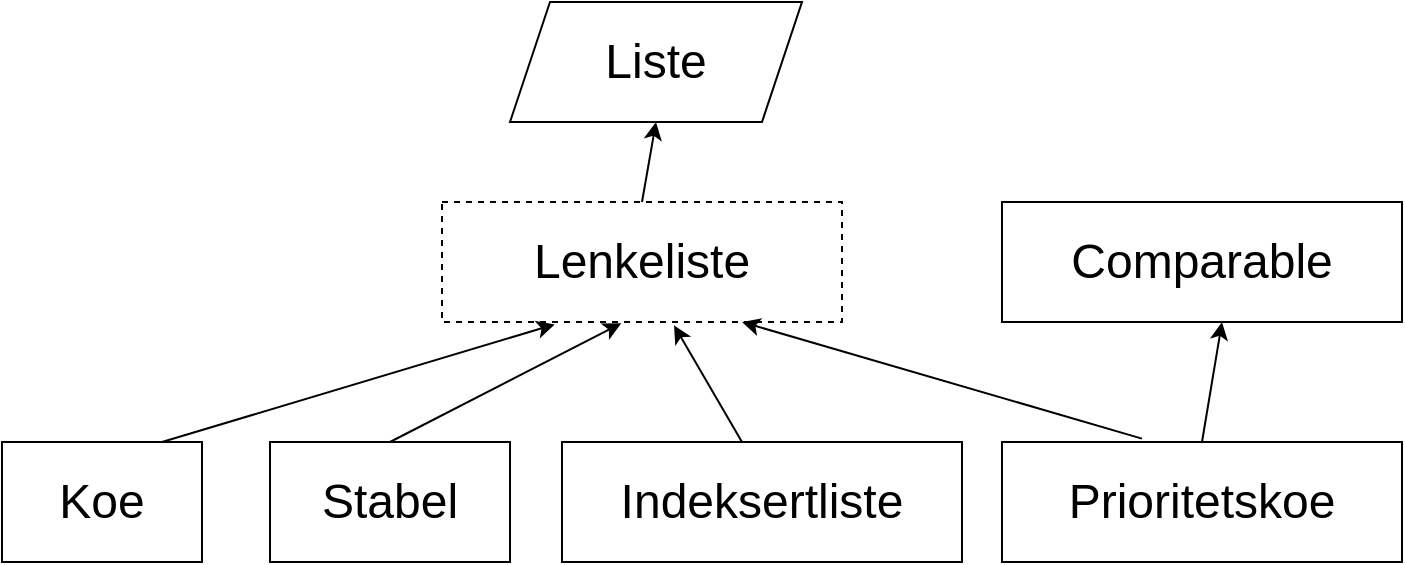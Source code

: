<mxfile version="20.8.16" type="device"><diagram name="Page-1" id="GJTmuaLdNm_4IgVtosLF"><mxGraphModel dx="1122" dy="722" grid="1" gridSize="10" guides="1" tooltips="1" connect="1" arrows="1" fold="1" page="1" pageScale="1" pageWidth="827" pageHeight="1169" math="0" shadow="0"><root><mxCell id="0"/><mxCell id="1" parent="0"/><mxCell id="QFB9src_M2Uvs7m1DZtk-1" value="" style="shape=parallelogram;perimeter=parallelogramPerimeter;whiteSpace=wrap;html=1;fixedSize=1;" parent="1" vertex="1"><mxGeometry x="324" y="220" width="146" height="60" as="geometry"/></mxCell><mxCell id="QFB9src_M2Uvs7m1DZtk-2" value="&lt;font style=&quot;font-size: 24px;&quot;&gt;Liste&lt;/font&gt;" style="text;html=1;strokeColor=none;fillColor=none;align=center;verticalAlign=middle;whiteSpace=wrap;rounded=0;" parent="1" vertex="1"><mxGeometry x="367" y="235" width="60" height="30" as="geometry"/></mxCell><mxCell id="QFB9src_M2Uvs7m1DZtk-3" value="" style="rounded=0;whiteSpace=wrap;html=1;fontSize=24;dashed=1;" parent="1" vertex="1"><mxGeometry x="290" y="320" width="200" height="60" as="geometry"/></mxCell><mxCell id="QFB9src_M2Uvs7m1DZtk-4" value="&lt;span style=&quot;font-size: 24px;&quot;&gt;Lenkeliste&lt;/span&gt;" style="text;html=1;strokeColor=none;fillColor=none;align=center;verticalAlign=middle;whiteSpace=wrap;rounded=0;" parent="1" vertex="1"><mxGeometry x="360" y="335" width="60" height="30" as="geometry"/></mxCell><mxCell id="QFB9src_M2Uvs7m1DZtk-5" value="" style="rounded=0;whiteSpace=wrap;html=1;fontSize=24;" parent="1" vertex="1"><mxGeometry x="70" y="440" width="100" height="60" as="geometry"/></mxCell><mxCell id="QFB9src_M2Uvs7m1DZtk-6" value="" style="rounded=0;whiteSpace=wrap;html=1;fontSize=24;" parent="1" vertex="1"><mxGeometry x="204" y="440" width="120" height="60" as="geometry"/></mxCell><mxCell id="QFB9src_M2Uvs7m1DZtk-7" value="" style="rounded=0;whiteSpace=wrap;html=1;fontSize=24;" parent="1" vertex="1"><mxGeometry x="350" y="440" width="200" height="60" as="geometry"/></mxCell><mxCell id="QFB9src_M2Uvs7m1DZtk-8" value="" style="rounded=0;whiteSpace=wrap;html=1;fontSize=24;" parent="1" vertex="1"><mxGeometry x="570" y="440" width="200" height="60" as="geometry"/></mxCell><mxCell id="QFB9src_M2Uvs7m1DZtk-9" value="&lt;span style=&quot;font-size: 24px;&quot;&gt;Koe&lt;/span&gt;" style="text;html=1;strokeColor=none;fillColor=none;align=center;verticalAlign=middle;whiteSpace=wrap;rounded=0;" parent="1" vertex="1"><mxGeometry x="90" y="455" width="60" height="30" as="geometry"/></mxCell><mxCell id="QFB9src_M2Uvs7m1DZtk-10" value="&lt;span style=&quot;font-size: 24px;&quot;&gt;Stabel&lt;/span&gt;" style="text;html=1;strokeColor=none;fillColor=none;align=center;verticalAlign=middle;whiteSpace=wrap;rounded=0;" parent="1" vertex="1"><mxGeometry x="234" y="455" width="60" height="30" as="geometry"/></mxCell><mxCell id="QFB9src_M2Uvs7m1DZtk-11" value="&lt;span style=&quot;font-size: 24px;&quot;&gt;Indeksertliste&lt;/span&gt;" style="text;html=1;strokeColor=none;fillColor=none;align=center;verticalAlign=middle;whiteSpace=wrap;rounded=0;" parent="1" vertex="1"><mxGeometry x="420" y="455" width="60" height="30" as="geometry"/></mxCell><mxCell id="QFB9src_M2Uvs7m1DZtk-12" value="&lt;span style=&quot;font-size: 24px;&quot;&gt;Prioritetskoe&lt;/span&gt;" style="text;html=1;strokeColor=none;fillColor=none;align=center;verticalAlign=middle;whiteSpace=wrap;rounded=0;" parent="1" vertex="1"><mxGeometry x="640" y="455" width="60" height="30" as="geometry"/></mxCell><mxCell id="QFB9src_M2Uvs7m1DZtk-13" value="" style="endArrow=classic;html=1;rounded=0;fontSize=24;entryX=0.5;entryY=1;entryDx=0;entryDy=0;exitX=0.5;exitY=0;exitDx=0;exitDy=0;" parent="1" source="QFB9src_M2Uvs7m1DZtk-3" target="QFB9src_M2Uvs7m1DZtk-1" edge="1"><mxGeometry width="50" height="50" relative="1" as="geometry"><mxPoint x="410" y="370" as="sourcePoint"/><mxPoint x="460" y="320" as="targetPoint"/></mxGeometry></mxCell><mxCell id="QFB9src_M2Uvs7m1DZtk-14" value="" style="endArrow=classic;html=1;rounded=0;fontSize=24;entryX=0.282;entryY=1.02;entryDx=0;entryDy=0;entryPerimeter=0;" parent="1" target="QFB9src_M2Uvs7m1DZtk-3" edge="1"><mxGeometry width="50" height="50" relative="1" as="geometry"><mxPoint x="150" y="440" as="sourcePoint"/><mxPoint x="200" y="390" as="targetPoint"/></mxGeometry></mxCell><mxCell id="QFB9src_M2Uvs7m1DZtk-15" value="" style="endArrow=classic;html=1;rounded=0;fontSize=24;entryX=0.448;entryY=1.011;entryDx=0;entryDy=0;exitX=0.5;exitY=0;exitDx=0;exitDy=0;entryPerimeter=0;" parent="1" source="QFB9src_M2Uvs7m1DZtk-6" target="QFB9src_M2Uvs7m1DZtk-3" edge="1"><mxGeometry width="50" height="50" relative="1" as="geometry"><mxPoint x="350" y="380" as="sourcePoint"/><mxPoint x="400" y="330" as="targetPoint"/></mxGeometry></mxCell><mxCell id="QFB9src_M2Uvs7m1DZtk-16" value="" style="endArrow=classic;html=1;rounded=0;fontSize=24;entryX=0.58;entryY=1.028;entryDx=0;entryDy=0;entryPerimeter=0;" parent="1" target="QFB9src_M2Uvs7m1DZtk-3" edge="1"><mxGeometry width="50" height="50" relative="1" as="geometry"><mxPoint x="440" y="440" as="sourcePoint"/><mxPoint x="490" y="390" as="targetPoint"/></mxGeometry></mxCell><mxCell id="QFB9src_M2Uvs7m1DZtk-17" value="" style="endArrow=classic;html=1;rounded=0;fontSize=24;entryX=0.75;entryY=1;entryDx=0;entryDy=0;" parent="1" target="QFB9src_M2Uvs7m1DZtk-3" edge="1"><mxGeometry width="50" height="50" relative="1" as="geometry"><mxPoint x="640" y="438.32" as="sourcePoint"/><mxPoint x="606" y="380.0" as="targetPoint"/></mxGeometry></mxCell><mxCell id="QFB9src_M2Uvs7m1DZtk-18" value="" style="rounded=0;whiteSpace=wrap;html=1;fontSize=24;" parent="1" vertex="1"><mxGeometry x="570" y="320" width="200" height="60" as="geometry"/></mxCell><mxCell id="QFB9src_M2Uvs7m1DZtk-19" value="&lt;span style=&quot;font-size: 24px;&quot;&gt;Comparable&lt;/span&gt;" style="text;html=1;strokeColor=none;fillColor=none;align=center;verticalAlign=middle;whiteSpace=wrap;rounded=0;" parent="1" vertex="1"><mxGeometry x="640" y="335" width="60" height="30" as="geometry"/></mxCell><mxCell id="QFB9src_M2Uvs7m1DZtk-20" value="" style="endArrow=classic;html=1;rounded=0;fontSize=24;exitX=0.5;exitY=0;exitDx=0;exitDy=0;" parent="1" source="QFB9src_M2Uvs7m1DZtk-8" edge="1"><mxGeometry width="50" height="50" relative="1" as="geometry"><mxPoint x="630" y="430" as="sourcePoint"/><mxPoint x="680" y="380" as="targetPoint"/></mxGeometry></mxCell></root></mxGraphModel></diagram></mxfile>